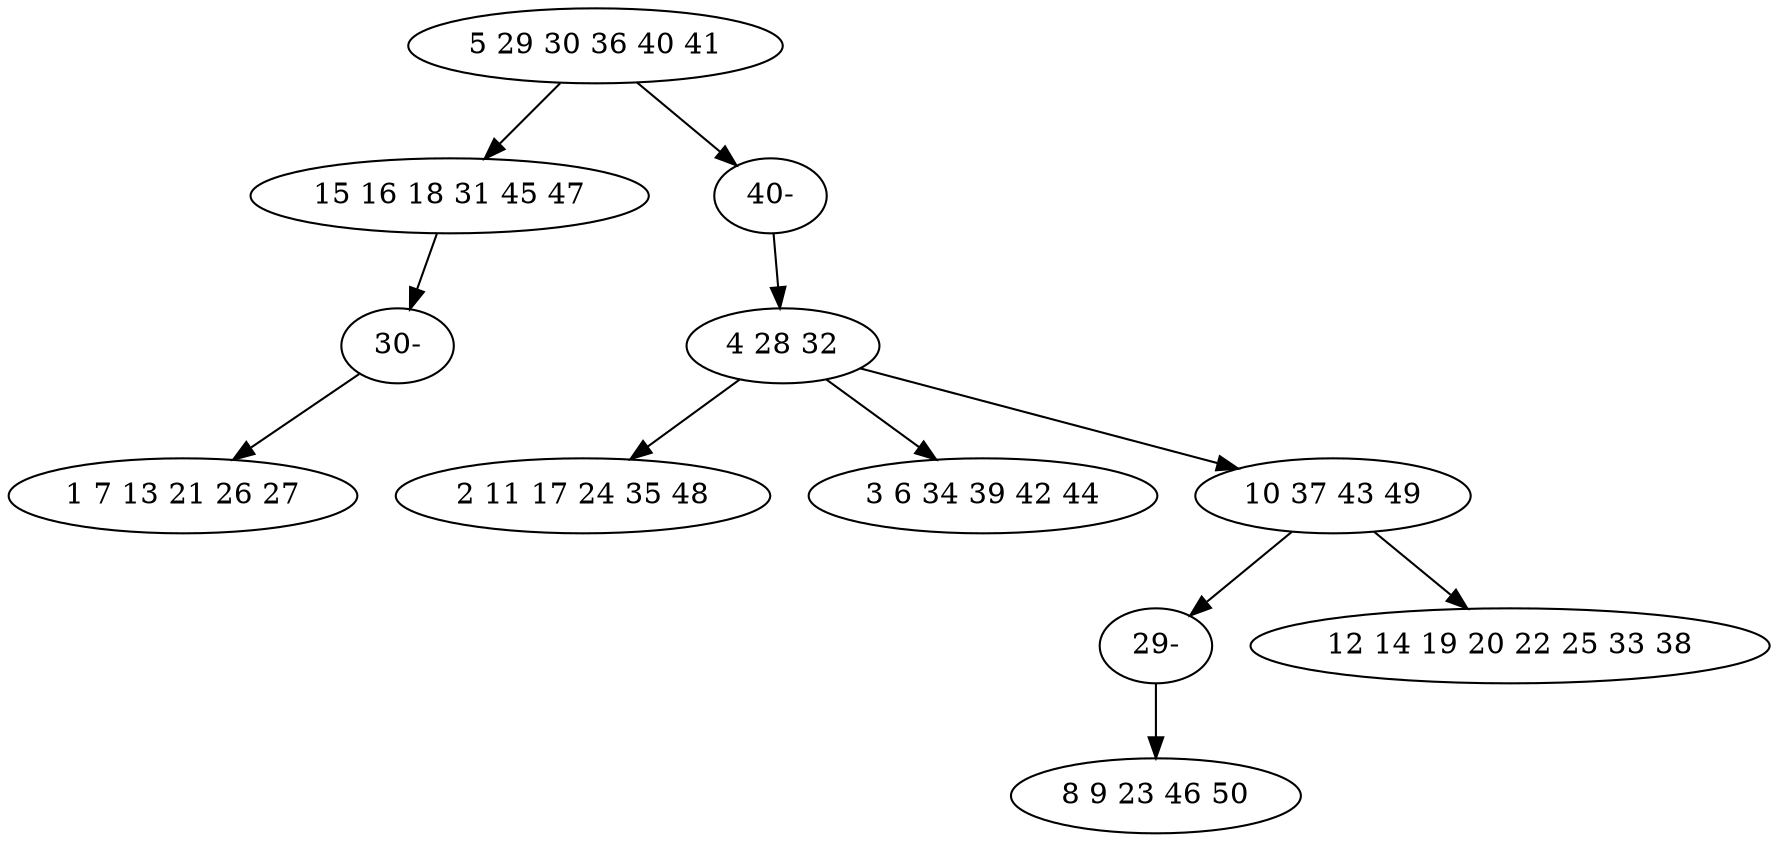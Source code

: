 digraph true_tree {
	"0" -> "1"
	"0" -> "11"
	"2" -> "3"
	"1" -> "9"
	"2" -> "5"
	"2" -> "6"
	"6" -> "10"
	"6" -> "8"
	"9" -> "4"
	"10" -> "7"
	"11" -> "2"
	"0" [label="5 29 30 36 40 41"];
	"1" [label="15 16 18 31 45 47"];
	"2" [label="4 28 32"];
	"3" [label="2 11 17 24 35 48"];
	"4" [label="1 7 13 21 26 27"];
	"5" [label="3 6 34 39 42 44"];
	"6" [label="10 37 43 49"];
	"7" [label="8 9 23 46 50"];
	"8" [label="12 14 19 20 22 25 33 38"];
	"9" [label="30-"];
	"10" [label="29-"];
	"11" [label="40-"];
}
